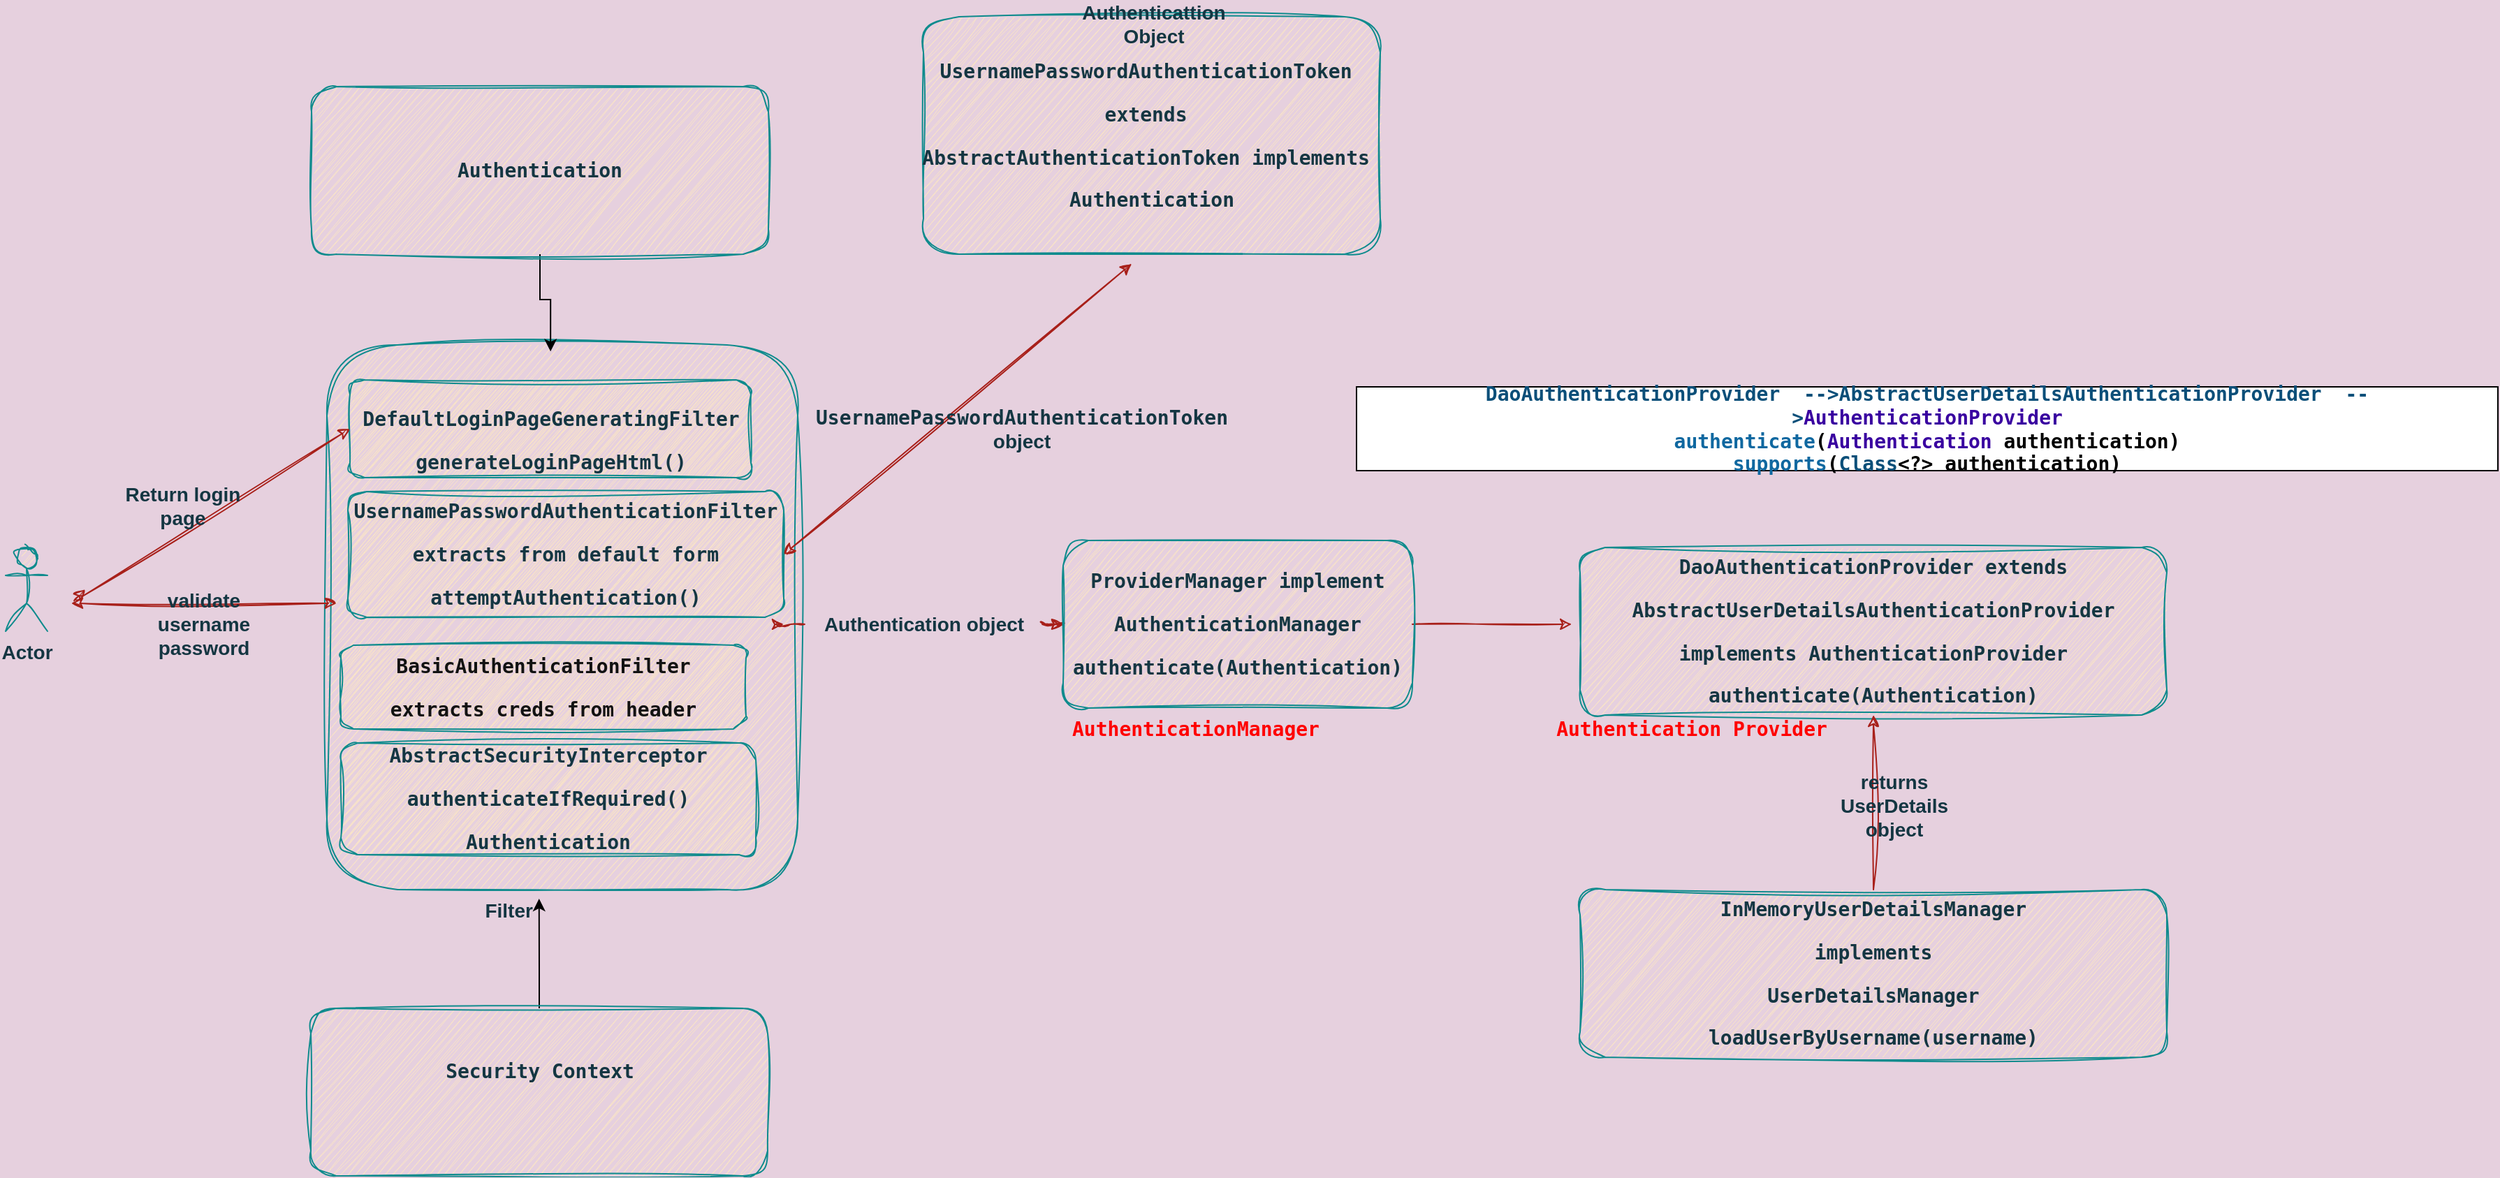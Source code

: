<mxfile version="20.7.4" type="device"><diagram id="WWUFLUnGPA-SYyghfkTG" name="Page-1"><mxGraphModel dx="2266" dy="1894" grid="0" gridSize="10" guides="1" tooltips="1" connect="1" arrows="1" fold="1" page="1" pageScale="1" pageWidth="850" pageHeight="1100" background="#E6D0DE" math="0" shadow="0"><root><mxCell id="0"/><mxCell id="1" parent="0"/><mxCell id="xe2moOwNCf2sZZiGUjuV-15" value="&lt;pre style=&quot;border-color: var(--border-color); font-family: &amp;quot;JetBrains Mono&amp;quot;, monospace; font-size: 14px;&quot;&gt;&lt;font style=&quot;border-color: var(--border-color); font-size: 14px;&quot; color=&quot;#ff0000&quot;&gt;&lt;span style=&quot;border-color: var(--border-color); font-size: 14px;&quot;&gt;Authentication Provider&lt;/span&gt;&lt;/font&gt;&lt;/pre&gt;" style="text;html=1;strokeColor=none;fillColor=none;align=center;verticalAlign=middle;whiteSpace=wrap;rounded=1;labelBackgroundColor=none;fontColor=#143642;sketch=1;curveFitting=1;jiggle=2;fontStyle=1;fontSize=14;labelBorderColor=none;" parent="1" vertex="1"><mxGeometry x="310" y="295" width="180" height="30" as="geometry"/></mxCell><mxCell id="xe2moOwNCf2sZZiGUjuV-2" value="" style="rounded=1;whiteSpace=wrap;html=1;labelBackgroundColor=none;fillColor=#FAE5C7;strokeColor=#0F8B8D;fontColor=#143642;sketch=1;curveFitting=1;jiggle=2;fontStyle=1;fontSize=14;labelBorderColor=none;" parent="1" vertex="1"><mxGeometry x="-577" y="35" width="337" height="390" as="geometry"/></mxCell><mxCell id="jcZuXy6AmDZ--cEBIDrr-1" value="Actor" style="shape=umlActor;verticalLabelPosition=bottom;verticalAlign=top;html=1;outlineConnect=0;labelBackgroundColor=none;fillColor=#FAE5C7;strokeColor=#0F8B8D;fontColor=#143642;rounded=1;sketch=1;curveFitting=1;jiggle=2;fontStyle=1;fontSize=14;labelBorderColor=none;" parent="1" vertex="1"><mxGeometry x="-807" y="180" width="30" height="60" as="geometry"/></mxCell><mxCell id="jcZuXy6AmDZ--cEBIDrr-3" value="&lt;br style=&quot;font-size: 14px;&quot;&gt;&lt;pre style=&quot;font-family: &amp;quot;JetBrains Mono&amp;quot;, monospace; font-size: 14px;&quot;&gt;&lt;pre style=&quot;font-family: &amp;quot;JetBrains Mono&amp;quot;, monospace; font-size: 14px;&quot;&gt;DefaultLoginPageGeneratingFilter&lt;/pre&gt;&lt;/pre&gt;&lt;pre style=&quot;font-family: &amp;quot;JetBrains Mono&amp;quot;, monospace; font-size: 14px;&quot;&gt;&lt;pre style=&quot;font-family: &amp;quot;JetBrains Mono&amp;quot;, monospace; font-size: 14px;&quot;&gt;generateLoginPageHtml()&lt;/pre&gt;&lt;/pre&gt;" style="rounded=1;whiteSpace=wrap;html=1;labelBackgroundColor=none;fillColor=#FAE5C7;strokeColor=#0F8B8D;fontColor=#143642;sketch=1;curveFitting=1;jiggle=2;fontStyle=1;fontSize=14;labelBorderColor=none;" parent="1" vertex="1"><mxGeometry x="-560.5" y="60" width="287" height="70" as="geometry"/></mxCell><mxCell id="jcZuXy6AmDZ--cEBIDrr-9" value="&lt;pre style=&quot;font-family: &amp;quot;JetBrains Mono&amp;quot;, monospace; font-size: 14px;&quot;&gt;AbstractSecurityInterceptor&lt;/pre&gt;&lt;pre style=&quot;font-family: &amp;quot;JetBrains Mono&amp;quot;, monospace; font-size: 14px;&quot;&gt;&lt;pre style=&quot;font-family: &amp;quot;JetBrains Mono&amp;quot;, monospace; font-size: 14px;&quot;&gt;authenticateIfRequired()&lt;/pre&gt;&lt;pre style=&quot;font-family: &amp;quot;JetBrains Mono&amp;quot;, monospace; font-size: 14px;&quot;&gt;&lt;pre style=&quot;font-size: 14px; font-family: &amp;quot;JetBrains Mono&amp;quot;, monospace;&quot;&gt;&lt;span style=&quot;font-size: 14px;&quot;&gt;Authentication&lt;/span&gt;&lt;/pre&gt;&lt;/pre&gt;&lt;/pre&gt;" style="rounded=1;whiteSpace=wrap;html=1;labelBackgroundColor=none;fillColor=#FAE5C7;strokeColor=#0F8B8D;fontColor=#143642;sketch=1;curveFitting=1;jiggle=2;fontStyle=1;fontSize=14;labelBorderColor=none;" parent="1" vertex="1"><mxGeometry x="-567" y="320" width="297" height="80" as="geometry"/></mxCell><mxCell id="xe2moOwNCf2sZZiGUjuV-3" value="Filter&amp;nbsp; &amp;nbsp; &amp;nbsp;&amp;nbsp;" style="text;html=1;strokeColor=none;fillColor=none;align=center;verticalAlign=middle;whiteSpace=wrap;rounded=1;labelBackgroundColor=none;fontColor=#143642;sketch=1;curveFitting=1;jiggle=2;fontStyle=1;fontSize=14;labelBorderColor=none;" parent="1" vertex="1"><mxGeometry x="-470" y="425" width="70" height="30" as="geometry"/></mxCell><mxCell id="DhTP0QArWn2AZbfLxNE2-14" style="edgeStyle=orthogonalEdgeStyle;rounded=1;orthogonalLoop=1;jettySize=auto;html=1;entryX=0;entryY=0.5;entryDx=0;entryDy=0;startArrow=none;labelBackgroundColor=none;strokeColor=#A8201A;fontColor=default;sketch=1;curveFitting=1;jiggle=2;fontStyle=1;fontSize=14;labelBorderColor=none;" parent="1" source="DhTP0QArWn2AZbfLxNE2-18" target="xe2moOwNCf2sZZiGUjuV-10" edge="1"><mxGeometry relative="1" as="geometry"/></mxCell><mxCell id="xe2moOwNCf2sZZiGUjuV-4" value="&lt;pre style=&quot;font-family: &amp;quot;JetBrains Mono&amp;quot;, monospace; font-size: 14px;&quot;&gt;&lt;pre style=&quot;font-family: &amp;quot;JetBrains Mono&amp;quot;, monospace; font-size: 14px;&quot;&gt;UsernamePasswordAuthenticationFilter&lt;/pre&gt;&lt;pre style=&quot;font-family: &amp;quot;JetBrains Mono&amp;quot;, monospace; font-size: 14px;&quot;&gt;extracts from default form&lt;/pre&gt;&lt;/pre&gt;&lt;pre style=&quot;font-family: &amp;quot;JetBrains Mono&amp;quot;, monospace; font-size: 14px;&quot;&gt;&lt;pre style=&quot;font-family: &amp;quot;JetBrains Mono&amp;quot;, monospace; font-size: 14px;&quot;&gt;attemptAuthentication()&lt;/pre&gt;&lt;/pre&gt;" style="rounded=1;whiteSpace=wrap;html=1;fillColor=#FAE5C7;strokeColor=#0F8B8D;labelBackgroundColor=none;fontColor=#143642;sketch=1;curveFitting=1;jiggle=2;fontStyle=1;fontSize=14;labelBorderColor=none;" parent="1" vertex="1"><mxGeometry x="-562" y="140" width="312" height="90" as="geometry"/></mxCell><mxCell id="xe2moOwNCf2sZZiGUjuV-5" value="&lt;pre style=&quot;font-family: &amp;quot;JetBrains Mono&amp;quot;, monospace; font-size: 14px;&quot;&gt;UsernamePasswordAuthenticationToken &lt;/pre&gt;&lt;pre style=&quot;font-family: &amp;quot;JetBrains Mono&amp;quot;, monospace; font-size: 14px;&quot;&gt;extends &lt;/pre&gt;&lt;pre style=&quot;font-family: &amp;quot;JetBrains Mono&amp;quot;, monospace; font-size: 14px;&quot;&gt;&lt;pre style=&quot;font-family: &amp;quot;JetBrains Mono&amp;quot;, monospace; font-size: 14px;&quot;&gt;AbstractAuthenticationToken implements&amp;nbsp;&lt;/pre&gt;&lt;pre style=&quot;font-family: &amp;quot;JetBrains Mono&amp;quot;, monospace; font-size: 14px;&quot;&gt;&lt;span style=&quot;font-size: 14px; white-space: normal;&quot;&gt;Authentication&lt;/span&gt;&lt;/pre&gt;&lt;/pre&gt;" style="rounded=1;whiteSpace=wrap;html=1;labelBackgroundColor=none;fillColor=#FAE5C7;strokeColor=#0F8B8D;fontColor=#143642;sketch=1;curveFitting=1;jiggle=2;fontStyle=1;fontSize=14;labelBorderColor=none;" parent="1" vertex="1"><mxGeometry x="-150" y="-200" width="327" height="170" as="geometry"/></mxCell><mxCell id="W71SRGxfZWDQO_4GO3ZD-4" style="edgeStyle=orthogonalEdgeStyle;rounded=0;orthogonalLoop=1;jettySize=auto;html=1;entryX=0.641;entryY=0.216;entryDx=0;entryDy=0;entryPerimeter=0;fontSize=14;fontColor=#FF0000;fontStyle=1;labelBackgroundColor=none;labelBorderColor=none;" parent="1" source="xe2moOwNCf2sZZiGUjuV-8" target="xe2moOwNCf2sZZiGUjuV-3" edge="1"><mxGeometry relative="1" as="geometry"/></mxCell><mxCell id="xe2moOwNCf2sZZiGUjuV-8" value="&lt;pre style=&quot;border-color: var(--border-color); font-family: &amp;quot;JetBrains Mono&amp;quot;, monospace; font-size: 14px;&quot;&gt;Security Context&lt;/pre&gt;&lt;div style=&quot;font-size: 14px;&quot;&gt;&lt;br style=&quot;font-size: 14px;&quot;&gt;&lt;/div&gt;&lt;pre style=&quot;border-color: var(--border-color); font-family: &amp;quot;JetBrains Mono&amp;quot;, monospace; font-size: 14px;&quot;&gt;&lt;/pre&gt;" style="rounded=1;whiteSpace=wrap;html=1;labelBackgroundColor=none;fillColor=#FAE5C7;strokeColor=#0F8B8D;fontColor=#143642;sketch=1;curveFitting=1;jiggle=2;fontStyle=1;fontSize=14;labelBorderColor=none;" parent="1" vertex="1"><mxGeometry x="-588.5" y="510" width="327" height="120" as="geometry"/></mxCell><mxCell id="xe2moOwNCf2sZZiGUjuV-9" value="Authenticattion Object" style="text;html=1;strokeColor=none;fillColor=none;align=center;verticalAlign=middle;whiteSpace=wrap;rounded=1;labelBackgroundColor=none;fontColor=#143642;sketch=1;curveFitting=1;jiggle=2;fontStyle=1;fontSize=14;labelBorderColor=none;" parent="1" vertex="1"><mxGeometry x="-50" y="-210" width="130" height="30" as="geometry"/></mxCell><mxCell id="DhTP0QArWn2AZbfLxNE2-22" style="edgeStyle=orthogonalEdgeStyle;rounded=1;orthogonalLoop=1;jettySize=auto;html=1;entryX=-0.014;entryY=0.458;entryDx=0;entryDy=0;entryPerimeter=0;labelBackgroundColor=none;strokeColor=#A8201A;fontColor=default;sketch=1;curveFitting=1;jiggle=2;fontStyle=1;fontSize=14;labelBorderColor=none;" parent="1" source="xe2moOwNCf2sZZiGUjuV-10" target="xe2moOwNCf2sZZiGUjuV-14" edge="1"><mxGeometry relative="1" as="geometry"/></mxCell><mxCell id="xe2moOwNCf2sZZiGUjuV-10" value="&lt;pre style=&quot;font-family: &amp;quot;JetBrains Mono&amp;quot;, monospace; font-size: 14px;&quot;&gt;ProviderManager implement&lt;/pre&gt;&lt;pre style=&quot;font-family: &amp;quot;JetBrains Mono&amp;quot;, monospace; font-size: 14px;&quot;&gt;&lt;pre style=&quot;font-family: &amp;quot;JetBrains Mono&amp;quot;, monospace; font-size: 14px;&quot;&gt;AuthenticationManager&lt;/pre&gt;&lt;pre style=&quot;font-family: &amp;quot;JetBrains Mono&amp;quot;, monospace; font-size: 14px;&quot;&gt;authenticate(&lt;span style=&quot;font-size: 14px;&quot;&gt;Authentication&lt;/span&gt;)&lt;/pre&gt;&lt;/pre&gt;" style="rounded=1;whiteSpace=wrap;html=1;labelBackgroundColor=none;fillColor=#FAE5C7;strokeColor=#0F8B8D;fontColor=#143642;sketch=1;curveFitting=1;jiggle=2;fontStyle=1;fontSize=14;labelBorderColor=none;" parent="1" vertex="1"><mxGeometry x="-50" y="175" width="250" height="120" as="geometry"/></mxCell><mxCell id="xe2moOwNCf2sZZiGUjuV-14" value="&lt;pre style=&quot;font-family: &amp;quot;JetBrains Mono&amp;quot;, monospace; font-size: 14px;&quot;&gt;DaoAuthenticationProvider extends&lt;/pre&gt;&lt;pre style=&quot;font-family: &amp;quot;JetBrains Mono&amp;quot;, monospace; font-size: 14px;&quot;&gt;&lt;pre style=&quot;font-family: &amp;quot;JetBrains Mono&amp;quot;, monospace; font-size: 14px;&quot;&gt;AbstractUserDetailsAuthenticationProvider&lt;/pre&gt;&lt;pre style=&quot;font-family: &amp;quot;JetBrains Mono&amp;quot;, monospace; font-size: 14px;&quot;&gt;implements AuthenticationProvider&lt;/pre&gt;&lt;pre style=&quot;font-family: &amp;quot;JetBrains Mono&amp;quot;, monospace; font-size: 14px;&quot;&gt;authenticate(Authentication)&lt;/pre&gt;&lt;/pre&gt;" style="rounded=1;whiteSpace=wrap;html=1;labelBackgroundColor=none;fillColor=#FAE5C7;strokeColor=#0F8B8D;fontColor=#143642;sketch=1;curveFitting=1;jiggle=2;fontStyle=1;fontSize=14;labelBorderColor=none;" parent="1" vertex="1"><mxGeometry x="320" y="180" width="420" height="120" as="geometry"/></mxCell><mxCell id="xe2moOwNCf2sZZiGUjuV-18" value="&lt;pre style=&quot;font-family: &amp;quot;JetBrains Mono&amp;quot;, monospace; font-size: 14px;&quot;&gt;&lt;font color=&quot;#ff0000&quot; style=&quot;font-size: 14px;&quot;&gt;&lt;span style=&quot;font-size: 14px;&quot;&gt;AuthenticationManager&lt;/span&gt;&lt;/font&gt;&lt;/pre&gt;" style="text;html=1;strokeColor=none;fillColor=none;align=center;verticalAlign=middle;whiteSpace=wrap;rounded=1;labelBackgroundColor=none;fontColor=#143642;sketch=1;curveFitting=1;jiggle=2;fontStyle=1;fontSize=14;labelBorderColor=none;" parent="1" vertex="1"><mxGeometry x="-50" y="295" width="190" height="30" as="geometry"/></mxCell><mxCell id="DhTP0QArWn2AZbfLxNE2-1" value="" style="endArrow=classic;startArrow=classic;html=1;rounded=1;entryX=0;entryY=0.5;entryDx=0;entryDy=0;labelBackgroundColor=none;strokeColor=#A8201A;fontColor=default;sketch=1;curveFitting=1;jiggle=2;fontStyle=1;fontSize=14;labelBorderColor=none;" parent="1" target="jcZuXy6AmDZ--cEBIDrr-3" edge="1"><mxGeometry width="50" height="50" relative="1" as="geometry"><mxPoint x="-750" y="210" as="sourcePoint"/><mxPoint x="-700" y="160" as="targetPoint"/><Array as="points"><mxPoint x="-760" y="220"/></Array></mxGeometry></mxCell><mxCell id="DhTP0QArWn2AZbfLxNE2-4" value="Return login page" style="text;html=1;strokeColor=none;fillColor=none;align=center;verticalAlign=middle;whiteSpace=wrap;rounded=1;labelBackgroundColor=none;fontColor=#143642;sketch=1;curveFitting=1;jiggle=2;fontStyle=1;fontSize=14;labelBorderColor=none;" parent="1" vertex="1"><mxGeometry x="-730" y="135" width="100" height="30" as="geometry"/></mxCell><mxCell id="DhTP0QArWn2AZbfLxNE2-5" value="" style="endArrow=classic;startArrow=classic;html=1;rounded=1;labelBackgroundColor=none;strokeColor=#A8201A;fontColor=default;sketch=1;curveFitting=1;jiggle=2;fontStyle=1;fontSize=14;labelBorderColor=none;" parent="1" edge="1"><mxGeometry width="50" height="50" relative="1" as="geometry"><mxPoint x="-760" y="220" as="sourcePoint"/><mxPoint x="-570" y="220" as="targetPoint"/></mxGeometry></mxCell><mxCell id="DhTP0QArWn2AZbfLxNE2-9" value="validate username password" style="text;html=1;strokeColor=none;fillColor=none;align=center;verticalAlign=middle;whiteSpace=wrap;rounded=1;labelBackgroundColor=none;fontColor=#143642;sketch=1;curveFitting=1;jiggle=2;fontStyle=1;fontSize=14;labelBorderColor=none;" parent="1" vertex="1"><mxGeometry x="-720" y="220" width="110" height="30" as="geometry"/></mxCell><mxCell id="DhTP0QArWn2AZbfLxNE2-16" value="" style="endArrow=classic;startArrow=classic;html=1;rounded=1;exitX=1;exitY=0.5;exitDx=0;exitDy=0;entryX=0.456;entryY=1.04;entryDx=0;entryDy=0;entryPerimeter=0;labelBackgroundColor=none;strokeColor=#A8201A;fontColor=default;sketch=1;curveFitting=1;jiggle=2;fontStyle=1;fontSize=14;labelBorderColor=none;" parent="1" source="xe2moOwNCf2sZZiGUjuV-4" target="xe2moOwNCf2sZZiGUjuV-5" edge="1"><mxGeometry width="50" height="50" relative="1" as="geometry"><mxPoint x="-150" y="110" as="sourcePoint"/><mxPoint x="-100" y="60" as="targetPoint"/></mxGeometry></mxCell><mxCell id="DhTP0QArWn2AZbfLxNE2-17" value="&lt;span style=&quot;font-family: &amp;quot;JetBrains Mono&amp;quot;, monospace; font-size: 14px;&quot;&gt;UsernamePasswordAuthenticationToken&lt;br style=&quot;font-size: 14px;&quot;&gt;&lt;/span&gt;object" style="text;html=1;align=center;verticalAlign=middle;resizable=0;points=[];autosize=1;strokeColor=none;fillColor=none;labelBackgroundColor=none;fontColor=#143642;rounded=1;sketch=1;curveFitting=1;jiggle=2;fontStyle=1;fontSize=14;labelBorderColor=none;" parent="1" vertex="1"><mxGeometry x="-240" y="70" width="320" height="50" as="geometry"/></mxCell><mxCell id="DhTP0QArWn2AZbfLxNE2-20" style="edgeStyle=orthogonalEdgeStyle;rounded=1;orthogonalLoop=1;jettySize=auto;html=1;labelBackgroundColor=none;strokeColor=#A8201A;fontColor=default;sketch=1;curveFitting=1;jiggle=2;fontStyle=1;fontSize=14;labelBorderColor=none;" parent="1" source="DhTP0QArWn2AZbfLxNE2-18" edge="1"><mxGeometry relative="1" as="geometry"><mxPoint x="-250" y="235" as="targetPoint"/></mxGeometry></mxCell><mxCell id="DhTP0QArWn2AZbfLxNE2-18" value="Authentication object" style="text;html=1;align=center;verticalAlign=middle;resizable=0;points=[];autosize=1;strokeColor=none;fillColor=none;labelBackgroundColor=none;fontColor=#143642;rounded=1;sketch=1;curveFitting=1;jiggle=2;fontStyle=1;fontSize=14;labelBorderColor=none;" parent="1" vertex="1"><mxGeometry x="-235" y="220" width="170" height="30" as="geometry"/></mxCell><mxCell id="DhTP0QArWn2AZbfLxNE2-28" style="edgeStyle=orthogonalEdgeStyle;rounded=1;orthogonalLoop=1;jettySize=auto;html=1;entryX=0.5;entryY=1;entryDx=0;entryDy=0;labelBackgroundColor=none;strokeColor=#A8201A;fontColor=default;sketch=1;curveFitting=1;jiggle=2;fontStyle=1;fontSize=14;labelBorderColor=none;" parent="1" source="DhTP0QArWn2AZbfLxNE2-21" target="xe2moOwNCf2sZZiGUjuV-14" edge="1"><mxGeometry relative="1" as="geometry"/></mxCell><mxCell id="DhTP0QArWn2AZbfLxNE2-21" value="&lt;pre style=&quot;font-family: &amp;quot;JetBrains Mono&amp;quot;, monospace; font-size: 14px;&quot;&gt;InMemoryUserDetailsManager&lt;/pre&gt;&lt;pre style=&quot;font-family: &amp;quot;JetBrains Mono&amp;quot;, monospace; font-size: 14px;&quot;&gt;implements&lt;/pre&gt;&lt;pre style=&quot;font-family: &amp;quot;JetBrains Mono&amp;quot;, monospace; font-size: 14px;&quot;&gt;&lt;pre style=&quot;font-family: &amp;quot;JetBrains Mono&amp;quot;, monospace; font-size: 14px;&quot;&gt;UserDetailsManager&lt;/pre&gt;&lt;pre style=&quot;font-family: &amp;quot;JetBrains Mono&amp;quot;, monospace; font-size: 14px;&quot;&gt;loadUserByUsername(username)&lt;/pre&gt;&lt;/pre&gt;" style="rounded=1;whiteSpace=wrap;html=1;labelBackgroundColor=none;fillColor=#FAE5C7;strokeColor=#0F8B8D;fontColor=#143642;sketch=1;curveFitting=1;jiggle=2;fontStyle=1;fontSize=14;labelBorderColor=none;" parent="1" vertex="1"><mxGeometry x="320" y="425" width="420" height="120" as="geometry"/></mxCell><mxCell id="DhTP0QArWn2AZbfLxNE2-24" value="returns UserDetails object" style="text;html=1;strokeColor=none;fillColor=none;align=center;verticalAlign=middle;whiteSpace=wrap;rounded=1;labelBackgroundColor=none;fontColor=#143642;sketch=1;curveFitting=1;jiggle=2;fontStyle=1;fontSize=14;labelBorderColor=none;" parent="1" vertex="1"><mxGeometry x="500" y="350" width="90" height="30" as="geometry"/></mxCell><mxCell id="FH4jqJ__J9hGA0_iqtyz-1" value="&lt;pre style=&quot;font-family: &amp;quot;JetBrains Mono&amp;quot;, monospace; font-size: 14px;&quot;&gt;&lt;pre style=&quot;font-family: &amp;quot;JetBrains Mono&amp;quot;, monospace; font-size: 14px;&quot;&gt;&lt;pre style=&quot;font-family: &amp;quot;JetBrains Mono&amp;quot;, monospace; font-size: 14px;&quot;&gt;&lt;span style=&quot;font-size: 14px;&quot;&gt;&lt;font color=&quot;#121212&quot;&gt;BasicAuthenticationFilter&lt;/font&gt;&lt;/span&gt;&lt;/pre&gt;&lt;/pre&gt;&lt;/pre&gt;&lt;pre style=&quot;font-family: &amp;quot;JetBrains Mono&amp;quot;, monospace; font-size: 14px;&quot;&gt;&lt;pre style=&quot;font-family: &amp;quot;JetBrains Mono&amp;quot;, monospace; font-size: 14px;&quot;&gt;&lt;font color=&quot;#121212&quot;&gt;extracts creds from header&lt;/font&gt;&lt;/pre&gt;&lt;/pre&gt;" style="rounded=1;whiteSpace=wrap;html=1;fillColor=#FAE5C7;strokeColor=#0F8B8D;labelBackgroundColor=none;fontColor=#143642;sketch=1;curveFitting=1;jiggle=2;fontStyle=1;fontSize=14;labelBorderColor=none;" parent="1" vertex="1"><mxGeometry x="-567" y="250" width="290" height="60" as="geometry"/></mxCell><mxCell id="W71SRGxfZWDQO_4GO3ZD-2" style="edgeStyle=orthogonalEdgeStyle;rounded=0;orthogonalLoop=1;jettySize=auto;html=1;entryX=0.475;entryY=0.012;entryDx=0;entryDy=0;entryPerimeter=0;fontSize=14;fontColor=#FF0000;fontStyle=1;labelBackgroundColor=none;labelBorderColor=none;" parent="1" source="W71SRGxfZWDQO_4GO3ZD-1" target="xe2moOwNCf2sZZiGUjuV-2" edge="1"><mxGeometry relative="1" as="geometry"/></mxCell><mxCell id="W71SRGxfZWDQO_4GO3ZD-1" value="&lt;pre style=&quot;border-color: var(--border-color); font-family: &amp;quot;JetBrains Mono&amp;quot;, monospace; font-size: 14px;&quot;&gt;Authentication&lt;/pre&gt;&lt;pre style=&quot;border-color: var(--border-color); font-family: &amp;quot;JetBrains Mono&amp;quot;, monospace; font-size: 14px;&quot;&gt;&lt;/pre&gt;" style="rounded=1;whiteSpace=wrap;html=1;labelBackgroundColor=none;fillColor=#FAE5C7;strokeColor=#0F8B8D;fontColor=#143642;sketch=1;curveFitting=1;jiggle=2;fontStyle=1;fontSize=14;labelBorderColor=none;" parent="1" vertex="1"><mxGeometry x="-588" y="-150" width="327" height="120" as="geometry"/></mxCell><mxCell id="W71SRGxfZWDQO_4GO3ZD-5" value="&lt;div style=&quot;color: rgb(0, 0, 0); font-family: &amp;quot;JetBrains Mono&amp;quot;, monospace; font-size: 14px;&quot;&gt;&lt;span style=&quot;color: rgb(11, 79, 121); font-size: 14px;&quot;&gt;DaoAuthenticationProvider&amp;nbsp; --&amp;gt;&lt;/span&gt;&lt;span style=&quot;color: rgb(11, 79, 121); font-size: 14px;&quot;&gt;AbstractUserDetailsAuthenticationProvider&amp;nbsp; --&amp;gt;&lt;/span&gt;&lt;span style=&quot;color: rgb(57, 0, 160); font-size: 14px;&quot;&gt;AuthenticationProvider&lt;/span&gt;&lt;/div&gt;&lt;div style=&quot;color: rgb(0, 0, 0); font-family: &amp;quot;JetBrains Mono&amp;quot;, monospace; font-size: 14px;&quot;&gt;&lt;div style=&quot;font-size: 14px;&quot;&gt;&lt;span style=&quot;color: rgb(15, 104, 160); font-size: 14px;&quot;&gt;authenticate&lt;/span&gt;(&lt;span style=&quot;color: rgb(57, 0, 160); font-size: 14px;&quot;&gt;Authentication &lt;/span&gt;authentication)&lt;/div&gt;&lt;div style=&quot;font-size: 14px;&quot;&gt;&lt;div style=&quot;font-size: 14px;&quot;&gt;&lt;span style=&quot;color: rgb(15, 104, 160); font-size: 14px;&quot;&gt;supports&lt;/span&gt;(&lt;span style=&quot;color: rgb(11, 79, 121); font-size: 14px;&quot;&gt;Class&lt;/span&gt;&amp;lt;?&amp;gt; authentication)&lt;/div&gt;&lt;/div&gt;&lt;/div&gt;" style="rounded=0;whiteSpace=wrap;html=1;fontSize=14;fontColor=#FF0000;fontStyle=1;labelBackgroundColor=none;labelBorderColor=none;" parent="1" vertex="1"><mxGeometry x="160" y="65" width="817" height="60" as="geometry"/></mxCell></root></mxGraphModel></diagram></mxfile>